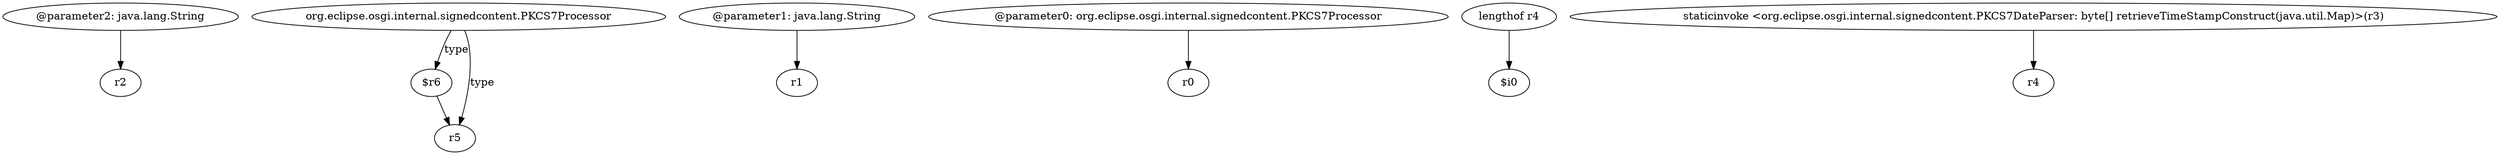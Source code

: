 digraph g {
0[label="@parameter2: java.lang.String"]
1[label="r2"]
0->1[label=""]
2[label="org.eclipse.osgi.internal.signedcontent.PKCS7Processor"]
3[label="$r6"]
2->3[label="type"]
4[label="@parameter1: java.lang.String"]
5[label="r1"]
4->5[label=""]
6[label="@parameter0: org.eclipse.osgi.internal.signedcontent.PKCS7Processor"]
7[label="r0"]
6->7[label=""]
8[label="lengthof r4"]
9[label="$i0"]
8->9[label=""]
10[label="r5"]
3->10[label=""]
11[label="staticinvoke <org.eclipse.osgi.internal.signedcontent.PKCS7DateParser: byte[] retrieveTimeStampConstruct(java.util.Map)>(r3)"]
12[label="r4"]
11->12[label=""]
2->10[label="type"]
}